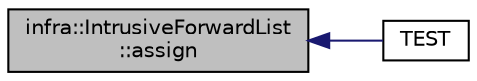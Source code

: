 digraph "infra::IntrusiveForwardList::assign"
{
 // INTERACTIVE_SVG=YES
  edge [fontname="Helvetica",fontsize="10",labelfontname="Helvetica",labelfontsize="10"];
  node [fontname="Helvetica",fontsize="10",shape=record];
  rankdir="LR";
  Node11 [label="infra::IntrusiveForwardList\l::assign",height=0.2,width=0.4,color="black", fillcolor="grey75", style="filled", fontcolor="black"];
  Node11 -> Node12 [dir="back",color="midnightblue",fontsize="10",style="solid",fontname="Helvetica"];
  Node12 [label="TEST",height=0.2,width=0.4,color="black", fillcolor="white", style="filled",URL="$d8/d45/_test_intrusive_forward_list_8cpp.html#aa59e50cca9317af8d0fd6456299576dd"];
}
